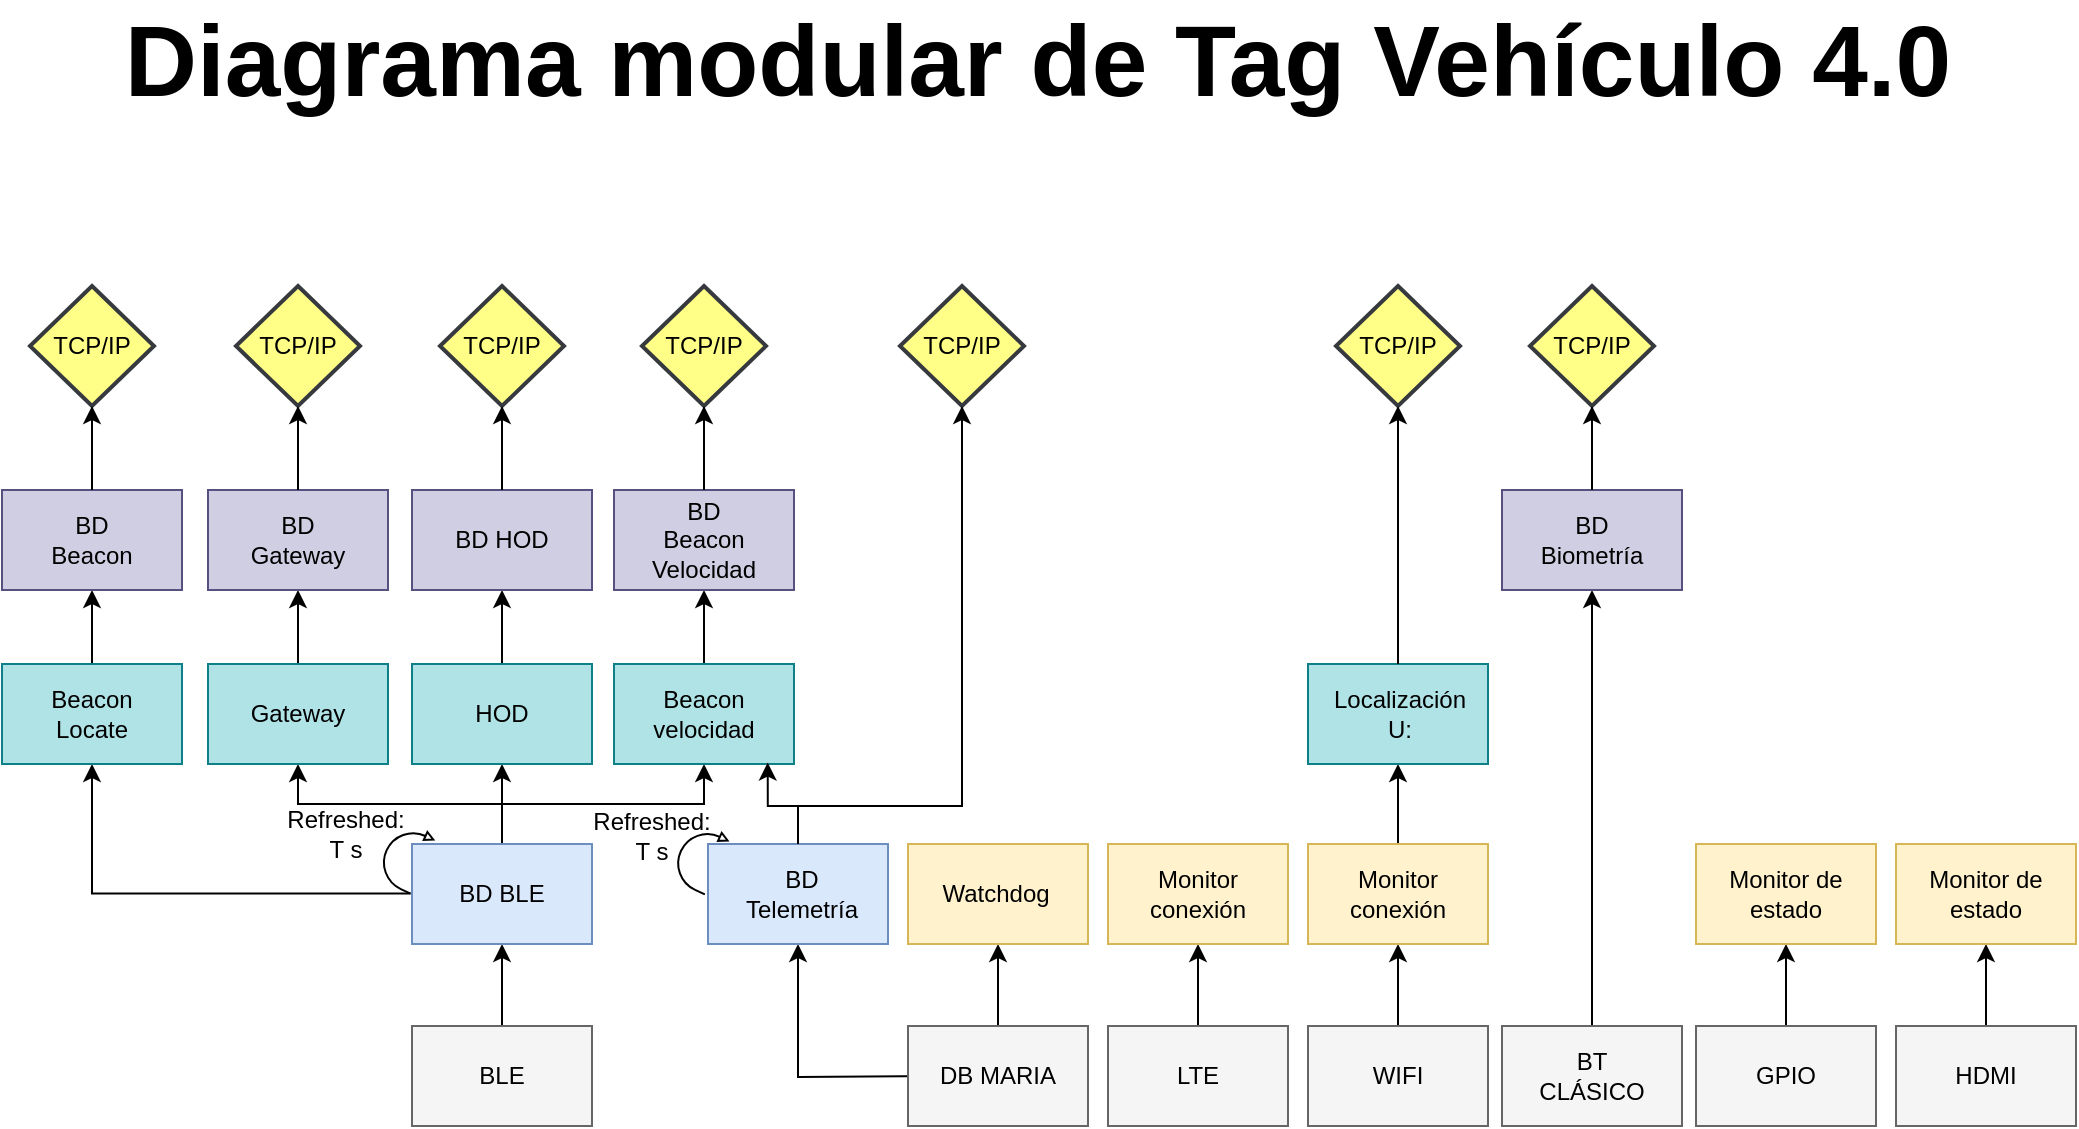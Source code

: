 <mxfile version="24.7.6">
  <diagram name="Página-1" id="RtHD7aoakG6yR8nzAqxL">
    <mxGraphModel dx="1386" dy="783" grid="1" gridSize="10" guides="1" tooltips="1" connect="1" arrows="1" fold="1" page="1" pageScale="1" pageWidth="1169" pageHeight="827" math="0" shadow="0">
      <root>
        <mxCell id="0" />
        <mxCell id="1" parent="0" />
        <mxCell id="BA8jbge-qnIZSc5oDuw1-29" style="edgeStyle=orthogonalEdgeStyle;rounded=0;orthogonalLoop=1;jettySize=auto;html=1;exitX=0.5;exitY=0;exitDx=0;exitDy=0;entryX=0.5;entryY=1;entryDx=0;entryDy=0;" parent="1" source="BA8jbge-qnIZSc5oDuw1-2" target="BA8jbge-qnIZSc5oDuw1-17" edge="1">
          <mxGeometry relative="1" as="geometry" />
        </mxCell>
        <mxCell id="BA8jbge-qnIZSc5oDuw1-2" value="" style="rounded=0;whiteSpace=wrap;html=1;fillColor=#f5f5f5;fontColor=#333333;strokeColor=#666666;" parent="1" vertex="1">
          <mxGeometry x="271" y="648" width="90" height="50" as="geometry" />
        </mxCell>
        <mxCell id="BA8jbge-qnIZSc5oDuw1-3" value="BLE" style="text;html=1;align=center;verticalAlign=middle;whiteSpace=wrap;rounded=0;" parent="1" vertex="1">
          <mxGeometry x="286" y="658" width="60" height="30" as="geometry" />
        </mxCell>
        <mxCell id="BA8jbge-qnIZSc5oDuw1-30" style="edgeStyle=orthogonalEdgeStyle;rounded=0;orthogonalLoop=1;jettySize=auto;html=1;exitX=0.5;exitY=0;exitDx=0;exitDy=0;entryX=0.5;entryY=1;entryDx=0;entryDy=0;" parent="1" source="BA8jbge-qnIZSc5oDuw1-6" target="BA8jbge-qnIZSc5oDuw1-19" edge="1">
          <mxGeometry relative="1" as="geometry" />
        </mxCell>
        <mxCell id="BA8jbge-qnIZSc5oDuw1-6" value="" style="rounded=0;whiteSpace=wrap;html=1;fillColor=#f5f5f5;fontColor=#333333;strokeColor=#666666;" parent="1" vertex="1">
          <mxGeometry x="619" y="648" width="90" height="50" as="geometry" />
        </mxCell>
        <mxCell id="BA8jbge-qnIZSc5oDuw1-7" value="LTE" style="text;html=1;align=center;verticalAlign=middle;whiteSpace=wrap;rounded=0;" parent="1" vertex="1">
          <mxGeometry x="634" y="658" width="60" height="30" as="geometry" />
        </mxCell>
        <mxCell id="BA8jbge-qnIZSc5oDuw1-31" style="edgeStyle=orthogonalEdgeStyle;rounded=0;orthogonalLoop=1;jettySize=auto;html=1;exitX=0.5;exitY=0;exitDx=0;exitDy=0;entryX=0.5;entryY=1;entryDx=0;entryDy=0;" parent="1" source="BA8jbge-qnIZSc5oDuw1-8" target="BA8jbge-qnIZSc5oDuw1-21" edge="1">
          <mxGeometry relative="1" as="geometry" />
        </mxCell>
        <mxCell id="BA8jbge-qnIZSc5oDuw1-8" value="" style="rounded=0;whiteSpace=wrap;html=1;fillColor=#f5f5f5;fontColor=#333333;strokeColor=#666666;" parent="1" vertex="1">
          <mxGeometry x="719" y="648" width="90" height="50" as="geometry" />
        </mxCell>
        <mxCell id="BA8jbge-qnIZSc5oDuw1-9" value="WIFI" style="text;html=1;align=center;verticalAlign=middle;whiteSpace=wrap;rounded=0;" parent="1" vertex="1">
          <mxGeometry x="734" y="658" width="60" height="30" as="geometry" />
        </mxCell>
        <mxCell id="BA8jbge-qnIZSc5oDuw1-32" style="edgeStyle=orthogonalEdgeStyle;rounded=0;orthogonalLoop=1;jettySize=auto;html=1;exitX=0.5;exitY=0;exitDx=0;exitDy=0;entryX=0.5;entryY=1;entryDx=0;entryDy=0;" parent="1" source="BA8jbge-qnIZSc5oDuw1-10" target="BA8jbge-qnIZSc5oDuw1-23" edge="1">
          <mxGeometry relative="1" as="geometry" />
        </mxCell>
        <mxCell id="BA8jbge-qnIZSc5oDuw1-10" value="" style="rounded=0;whiteSpace=wrap;html=1;fillColor=#f5f5f5;fontColor=#333333;strokeColor=#666666;" parent="1" vertex="1">
          <mxGeometry x="913" y="648" width="90" height="50" as="geometry" />
        </mxCell>
        <mxCell id="BA8jbge-qnIZSc5oDuw1-11" value="GPIO" style="text;html=1;align=center;verticalAlign=middle;whiteSpace=wrap;rounded=0;" parent="1" vertex="1">
          <mxGeometry x="928" y="658" width="60" height="30" as="geometry" />
        </mxCell>
        <mxCell id="BA8jbge-qnIZSc5oDuw1-33" style="edgeStyle=orthogonalEdgeStyle;rounded=0;orthogonalLoop=1;jettySize=auto;html=1;exitX=0.5;exitY=0;exitDx=0;exitDy=0;entryX=0.5;entryY=1;entryDx=0;entryDy=0;" parent="1" source="BA8jbge-qnIZSc5oDuw1-12" target="BA8jbge-qnIZSc5oDuw1-25" edge="1">
          <mxGeometry relative="1" as="geometry" />
        </mxCell>
        <mxCell id="BA8jbge-qnIZSc5oDuw1-12" value="" style="rounded=0;whiteSpace=wrap;html=1;fillColor=#f5f5f5;fontColor=#333333;strokeColor=#666666;" parent="1" vertex="1">
          <mxGeometry x="1013" y="648" width="90" height="50" as="geometry" />
        </mxCell>
        <mxCell id="BA8jbge-qnIZSc5oDuw1-13" value="HDMI" style="text;html=1;align=center;verticalAlign=middle;whiteSpace=wrap;rounded=0;" parent="1" vertex="1">
          <mxGeometry x="1028" y="658" width="60" height="30" as="geometry" />
        </mxCell>
        <mxCell id="BA8jbge-qnIZSc5oDuw1-35" style="edgeStyle=orthogonalEdgeStyle;rounded=0;orthogonalLoop=1;jettySize=auto;html=1;exitX=0.5;exitY=0;exitDx=0;exitDy=0;entryX=0.5;entryY=1;entryDx=0;entryDy=0;" parent="1" source="BA8jbge-qnIZSc5oDuw1-15" target="BA8jbge-qnIZSc5oDuw1-27" edge="1">
          <mxGeometry relative="1" as="geometry" />
        </mxCell>
        <mxCell id="BA8jbge-qnIZSc5oDuw1-116" style="edgeStyle=orthogonalEdgeStyle;rounded=0;orthogonalLoop=1;jettySize=auto;html=1;exitX=0;exitY=0.5;exitDx=0;exitDy=0;entryX=0.5;entryY=1;entryDx=0;entryDy=0;" parent="1" target="BA8jbge-qnIZSc5oDuw1-42" edge="1">
          <mxGeometry relative="1" as="geometry">
            <mxPoint x="534" y="673" as="sourcePoint" />
          </mxGeometry>
        </mxCell>
        <mxCell id="BA8jbge-qnIZSc5oDuw1-15" value="" style="rounded=0;whiteSpace=wrap;html=1;fillColor=#f5f5f5;fontColor=#333333;strokeColor=#666666;" parent="1" vertex="1">
          <mxGeometry x="519" y="648" width="90" height="50" as="geometry" />
        </mxCell>
        <mxCell id="BA8jbge-qnIZSc5oDuw1-16" value="DB MARIA" style="text;html=1;align=center;verticalAlign=middle;whiteSpace=wrap;rounded=0;" parent="1" vertex="1">
          <mxGeometry x="534" y="658" width="60" height="30" as="geometry" />
        </mxCell>
        <mxCell id="BA8jbge-qnIZSc5oDuw1-88" style="edgeStyle=orthogonalEdgeStyle;rounded=0;orthogonalLoop=1;jettySize=auto;html=1;exitX=0.5;exitY=0;exitDx=0;exitDy=0;entryX=0.5;entryY=1;entryDx=0;entryDy=0;" parent="1" source="BA8jbge-qnIZSc5oDuw1-17" target="BA8jbge-qnIZSc5oDuw1-76" edge="1">
          <mxGeometry relative="1" as="geometry" />
        </mxCell>
        <mxCell id="BA8jbge-qnIZSc5oDuw1-90" style="edgeStyle=orthogonalEdgeStyle;rounded=0;orthogonalLoop=1;jettySize=auto;html=1;exitX=0.5;exitY=0;exitDx=0;exitDy=0;entryX=0.5;entryY=1;entryDx=0;entryDy=0;" parent="1" source="BA8jbge-qnIZSc5oDuw1-17" target="BA8jbge-qnIZSc5oDuw1-83" edge="1">
          <mxGeometry relative="1" as="geometry" />
        </mxCell>
        <mxCell id="BA8jbge-qnIZSc5oDuw1-93" style="edgeStyle=orthogonalEdgeStyle;rounded=0;orthogonalLoop=1;jettySize=auto;html=1;exitX=0.5;exitY=0;exitDx=0;exitDy=0;entryX=0.5;entryY=1;entryDx=0;entryDy=0;" parent="1" source="BA8jbge-qnIZSc5oDuw1-17" target="BA8jbge-qnIZSc5oDuw1-91" edge="1">
          <mxGeometry relative="1" as="geometry" />
        </mxCell>
        <mxCell id="BA8jbge-qnIZSc5oDuw1-17" value="" style="rounded=0;whiteSpace=wrap;html=1;fillColor=#dae8fc;strokeColor=#6c8ebf;" parent="1" vertex="1">
          <mxGeometry x="271" y="557" width="90" height="50" as="geometry" />
        </mxCell>
        <mxCell id="BA8jbge-qnIZSc5oDuw1-18" value="BD BLE" style="text;html=1;align=center;verticalAlign=middle;whiteSpace=wrap;rounded=0;" parent="1" vertex="1">
          <mxGeometry x="286" y="567" width="60" height="30" as="geometry" />
        </mxCell>
        <mxCell id="BA8jbge-qnIZSc5oDuw1-19" value="" style="rounded=0;whiteSpace=wrap;html=1;fillColor=#fff2cc;strokeColor=#d6b656;" parent="1" vertex="1">
          <mxGeometry x="619" y="557" width="90" height="50" as="geometry" />
        </mxCell>
        <mxCell id="BA8jbge-qnIZSc5oDuw1-20" value="Monitor conexión" style="text;html=1;align=center;verticalAlign=middle;whiteSpace=wrap;rounded=0;" parent="1" vertex="1">
          <mxGeometry x="634" y="567" width="60" height="30" as="geometry" />
        </mxCell>
        <mxCell id="BA8jbge-qnIZSc5oDuw1-55" style="edgeStyle=orthogonalEdgeStyle;rounded=0;orthogonalLoop=1;jettySize=auto;html=1;exitX=0.5;exitY=0;exitDx=0;exitDy=0;entryX=0.5;entryY=1;entryDx=0;entryDy=0;" parent="1" source="BA8jbge-qnIZSc5oDuw1-21" target="BA8jbge-qnIZSc5oDuw1-54" edge="1">
          <mxGeometry relative="1" as="geometry" />
        </mxCell>
        <mxCell id="BA8jbge-qnIZSc5oDuw1-21" value="" style="rounded=0;whiteSpace=wrap;html=1;fillColor=#fff2cc;strokeColor=#d6b656;" parent="1" vertex="1">
          <mxGeometry x="719" y="557" width="90" height="50" as="geometry" />
        </mxCell>
        <mxCell id="BA8jbge-qnIZSc5oDuw1-22" value="Monitor conexión" style="text;html=1;align=center;verticalAlign=middle;whiteSpace=wrap;rounded=0;" parent="1" vertex="1">
          <mxGeometry x="734" y="567" width="60" height="30" as="geometry" />
        </mxCell>
        <mxCell id="BA8jbge-qnIZSc5oDuw1-23" value="" style="rounded=0;whiteSpace=wrap;html=1;fillColor=#fff2cc;strokeColor=#d6b656;" parent="1" vertex="1">
          <mxGeometry x="913" y="557" width="90" height="50" as="geometry" />
        </mxCell>
        <mxCell id="BA8jbge-qnIZSc5oDuw1-24" value="Monitor de estado" style="text;html=1;align=center;verticalAlign=middle;whiteSpace=wrap;rounded=0;" parent="1" vertex="1">
          <mxGeometry x="928" y="567" width="60" height="30" as="geometry" />
        </mxCell>
        <mxCell id="BA8jbge-qnIZSc5oDuw1-25" value="" style="rounded=0;whiteSpace=wrap;html=1;fillColor=#fff2cc;strokeColor=#d6b656;" parent="1" vertex="1">
          <mxGeometry x="1013" y="557" width="90" height="50" as="geometry" />
        </mxCell>
        <mxCell id="BA8jbge-qnIZSc5oDuw1-26" value="Monitor de estado" style="text;html=1;align=center;verticalAlign=middle;whiteSpace=wrap;rounded=0;" parent="1" vertex="1">
          <mxGeometry x="1028" y="567" width="60" height="30" as="geometry" />
        </mxCell>
        <mxCell id="BA8jbge-qnIZSc5oDuw1-27" value="" style="rounded=0;whiteSpace=wrap;html=1;fillColor=#fff2cc;strokeColor=#d6b656;" parent="1" vertex="1">
          <mxGeometry x="519" y="557" width="90" height="50" as="geometry" />
        </mxCell>
        <mxCell id="BA8jbge-qnIZSc5oDuw1-28" value="Watchdog" style="text;html=1;align=center;verticalAlign=middle;whiteSpace=wrap;rounded=0;" parent="1" vertex="1">
          <mxGeometry x="533" y="567" width="60" height="30" as="geometry" />
        </mxCell>
        <mxCell id="BA8jbge-qnIZSc5oDuw1-71" style="edgeStyle=orthogonalEdgeStyle;rounded=0;orthogonalLoop=1;jettySize=auto;html=1;exitX=0;exitY=0;exitDx=20;exitDy=31.48;exitPerimeter=0;entryX=0.5;entryY=1;entryDx=0;entryDy=0;" parent="1" source="BA8jbge-qnIZSc5oDuw1-38" target="BA8jbge-qnIZSc5oDuw1-60" edge="1">
          <mxGeometry relative="1" as="geometry">
            <Array as="points">
              <mxPoint x="111" y="582" />
            </Array>
          </mxGeometry>
        </mxCell>
        <mxCell id="BA8jbge-qnIZSc5oDuw1-38" value="" style="html=1;shadow=0;dashed=0;align=center;verticalAlign=middle;shape=mxgraph.arrows2.uTurnArrow;dy=0;arrowHead=4.41;dx2=4.26;rotation=25;" parent="1" vertex="1">
          <mxGeometry x="257.87" y="547.56" width="20" height="31.48" as="geometry" />
        </mxCell>
        <mxCell id="BA8jbge-qnIZSc5oDuw1-41" value="Refreshed:&lt;div&gt;T s&lt;/div&gt;" style="text;html=1;align=center;verticalAlign=middle;whiteSpace=wrap;rounded=0;" parent="1" vertex="1">
          <mxGeometry x="208" y="537" width="60" height="30" as="geometry" />
        </mxCell>
        <mxCell id="BA8jbge-qnIZSc5oDuw1-42" value="" style="rounded=0;whiteSpace=wrap;html=1;fillColor=#dae8fc;strokeColor=#6c8ebf;" parent="1" vertex="1">
          <mxGeometry x="419" y="557" width="90" height="50" as="geometry" />
        </mxCell>
        <mxCell id="BA8jbge-qnIZSc5oDuw1-43" value="BD Telemetría" style="text;html=1;align=center;verticalAlign=middle;whiteSpace=wrap;rounded=0;" parent="1" vertex="1">
          <mxGeometry x="436" y="567" width="60" height="30" as="geometry" />
        </mxCell>
        <mxCell id="BA8jbge-qnIZSc5oDuw1-45" value="TCP/IP" style="strokeWidth=2;html=1;shape=mxgraph.flowchart.decision;whiteSpace=wrap;fillColor=#ffff88;strokeColor=#36393d;" parent="1" vertex="1">
          <mxGeometry x="515" y="278" width="62" height="60" as="geometry" />
        </mxCell>
        <mxCell id="BA8jbge-qnIZSc5oDuw1-47" style="edgeStyle=orthogonalEdgeStyle;rounded=0;orthogonalLoop=1;jettySize=auto;html=1;exitX=0.5;exitY=0;exitDx=0;exitDy=0;entryX=0.5;entryY=1;entryDx=0;entryDy=0;" parent="1" source="BA8jbge-qnIZSc5oDuw1-48" target="BA8jbge-qnIZSc5oDuw1-50" edge="1">
          <mxGeometry relative="1" as="geometry" />
        </mxCell>
        <mxCell id="BA8jbge-qnIZSc5oDuw1-48" value="" style="rounded=0;whiteSpace=wrap;html=1;fillColor=#f5f5f5;fontColor=#333333;strokeColor=#666666;" parent="1" vertex="1">
          <mxGeometry x="816" y="648" width="90" height="50" as="geometry" />
        </mxCell>
        <mxCell id="BA8jbge-qnIZSc5oDuw1-49" value="BT CLÁSICO" style="text;html=1;align=center;verticalAlign=middle;whiteSpace=wrap;rounded=0;" parent="1" vertex="1">
          <mxGeometry x="831" y="658" width="60" height="30" as="geometry" />
        </mxCell>
        <mxCell id="BA8jbge-qnIZSc5oDuw1-50" value="" style="rounded=0;whiteSpace=wrap;html=1;fillColor=#d0cee2;strokeColor=#56517e;" parent="1" vertex="1">
          <mxGeometry x="816" y="380" width="90" height="50" as="geometry" />
        </mxCell>
        <mxCell id="BA8jbge-qnIZSc5oDuw1-51" value="BD Biometría" style="text;html=1;align=center;verticalAlign=middle;whiteSpace=wrap;rounded=0;" parent="1" vertex="1">
          <mxGeometry x="831" y="390" width="60" height="30" as="geometry" />
        </mxCell>
        <mxCell id="BA8jbge-qnIZSc5oDuw1-52" value="TCP/IP" style="strokeWidth=2;html=1;shape=mxgraph.flowchart.decision;whiteSpace=wrap;fillColor=#ffff88;strokeColor=#36393d;" parent="1" vertex="1">
          <mxGeometry x="830" y="278" width="62" height="60" as="geometry" />
        </mxCell>
        <mxCell id="BA8jbge-qnIZSc5oDuw1-53" style="edgeStyle=orthogonalEdgeStyle;rounded=0;orthogonalLoop=1;jettySize=auto;html=1;exitX=0.5;exitY=0;exitDx=0;exitDy=0;entryX=0.5;entryY=1;entryDx=0;entryDy=0;entryPerimeter=0;" parent="1" source="BA8jbge-qnIZSc5oDuw1-50" target="BA8jbge-qnIZSc5oDuw1-52" edge="1">
          <mxGeometry relative="1" as="geometry" />
        </mxCell>
        <mxCell id="BA8jbge-qnIZSc5oDuw1-54" value="" style="rounded=0;whiteSpace=wrap;html=1;fillColor=#b0e3e6;strokeColor=#0e8088;" parent="1" vertex="1">
          <mxGeometry x="719" y="467" width="90" height="50" as="geometry" />
        </mxCell>
        <mxCell id="BA8jbge-qnIZSc5oDuw1-56" value="Localización&lt;div&gt;U:&lt;/div&gt;" style="text;html=1;align=center;verticalAlign=middle;whiteSpace=wrap;rounded=0;" parent="1" vertex="1">
          <mxGeometry x="734" y="477" width="62" height="30" as="geometry" />
        </mxCell>
        <mxCell id="BA8jbge-qnIZSc5oDuw1-57" value="TCP/IP" style="strokeWidth=2;html=1;shape=mxgraph.flowchart.decision;whiteSpace=wrap;fillColor=#ffff88;strokeColor=#36393d;" parent="1" vertex="1">
          <mxGeometry x="733" y="278" width="62" height="60" as="geometry" />
        </mxCell>
        <mxCell id="BA8jbge-qnIZSc5oDuw1-58" style="edgeStyle=orthogonalEdgeStyle;rounded=0;orthogonalLoop=1;jettySize=auto;html=1;exitX=0.5;exitY=0;exitDx=0;exitDy=0;entryX=0.5;entryY=1;entryDx=0;entryDy=0;entryPerimeter=0;" parent="1" source="BA8jbge-qnIZSc5oDuw1-54" target="BA8jbge-qnIZSc5oDuw1-57" edge="1">
          <mxGeometry relative="1" as="geometry" />
        </mxCell>
        <mxCell id="BA8jbge-qnIZSc5oDuw1-75" style="edgeStyle=orthogonalEdgeStyle;rounded=0;orthogonalLoop=1;jettySize=auto;html=1;exitX=0.5;exitY=0;exitDx=0;exitDy=0;entryX=0.5;entryY=1;entryDx=0;entryDy=0;" parent="1" source="BA8jbge-qnIZSc5oDuw1-60" target="BA8jbge-qnIZSc5oDuw1-63" edge="1">
          <mxGeometry relative="1" as="geometry" />
        </mxCell>
        <mxCell id="BA8jbge-qnIZSc5oDuw1-60" value="" style="rounded=0;whiteSpace=wrap;html=1;fillColor=#b0e3e6;strokeColor=#0e8088;" parent="1" vertex="1">
          <mxGeometry x="66" y="467" width="90" height="50" as="geometry" />
        </mxCell>
        <mxCell id="BA8jbge-qnIZSc5oDuw1-61" value="Beacon Locate" style="text;html=1;align=center;verticalAlign=middle;whiteSpace=wrap;rounded=0;" parent="1" vertex="1">
          <mxGeometry x="80" y="477" width="62" height="30" as="geometry" />
        </mxCell>
        <mxCell id="BA8jbge-qnIZSc5oDuw1-63" value="" style="rounded=0;whiteSpace=wrap;html=1;fillColor=#d0cee2;strokeColor=#56517e;" parent="1" vertex="1">
          <mxGeometry x="66" y="380" width="90" height="50" as="geometry" />
        </mxCell>
        <mxCell id="BA8jbge-qnIZSc5oDuw1-66" value="BD Beacon" style="text;html=1;align=center;verticalAlign=middle;whiteSpace=wrap;rounded=0;" parent="1" vertex="1">
          <mxGeometry x="80" y="390" width="62" height="30" as="geometry" />
        </mxCell>
        <mxCell id="BA8jbge-qnIZSc5oDuw1-67" value="TCP/IP" style="strokeWidth=2;html=1;shape=mxgraph.flowchart.decision;whiteSpace=wrap;fillColor=#ffff88;strokeColor=#36393d;" parent="1" vertex="1">
          <mxGeometry x="80" y="278" width="62" height="60" as="geometry" />
        </mxCell>
        <mxCell id="BA8jbge-qnIZSc5oDuw1-73" style="edgeStyle=orthogonalEdgeStyle;rounded=0;orthogonalLoop=1;jettySize=auto;html=1;exitX=0.5;exitY=0;exitDx=0;exitDy=0;entryX=0.5;entryY=1;entryDx=0;entryDy=0;entryPerimeter=0;" parent="1" source="BA8jbge-qnIZSc5oDuw1-63" target="BA8jbge-qnIZSc5oDuw1-67" edge="1">
          <mxGeometry relative="1" as="geometry" />
        </mxCell>
        <mxCell id="BA8jbge-qnIZSc5oDuw1-82" style="edgeStyle=orthogonalEdgeStyle;rounded=0;orthogonalLoop=1;jettySize=auto;html=1;exitX=0.5;exitY=0;exitDx=0;exitDy=0;entryX=0.5;entryY=1;entryDx=0;entryDy=0;" parent="1" source="BA8jbge-qnIZSc5oDuw1-76" target="BA8jbge-qnIZSc5oDuw1-80" edge="1">
          <mxGeometry relative="1" as="geometry" />
        </mxCell>
        <mxCell id="BA8jbge-qnIZSc5oDuw1-76" value="" style="rounded=0;whiteSpace=wrap;html=1;fillColor=#b0e3e6;strokeColor=#0e8088;" parent="1" vertex="1">
          <mxGeometry x="169" y="467" width="90" height="50" as="geometry" />
        </mxCell>
        <mxCell id="BA8jbge-qnIZSc5oDuw1-77" value="Gateway" style="text;html=1;align=center;verticalAlign=middle;whiteSpace=wrap;rounded=0;" parent="1" vertex="1">
          <mxGeometry x="183" y="477" width="62" height="30" as="geometry" />
        </mxCell>
        <mxCell id="BA8jbge-qnIZSc5oDuw1-80" value="" style="rounded=0;whiteSpace=wrap;html=1;fillColor=#d0cee2;strokeColor=#56517e;" parent="1" vertex="1">
          <mxGeometry x="169" y="380" width="90" height="50" as="geometry" />
        </mxCell>
        <mxCell id="BA8jbge-qnIZSc5oDuw1-81" value="BD Gateway" style="text;html=1;align=center;verticalAlign=middle;whiteSpace=wrap;rounded=0;" parent="1" vertex="1">
          <mxGeometry x="183" y="390" width="62" height="30" as="geometry" />
        </mxCell>
        <mxCell id="BA8jbge-qnIZSc5oDuw1-106" style="edgeStyle=orthogonalEdgeStyle;rounded=0;orthogonalLoop=1;jettySize=auto;html=1;exitX=0.5;exitY=0;exitDx=0;exitDy=0;entryX=0.5;entryY=1;entryDx=0;entryDy=0;" parent="1" source="BA8jbge-qnIZSc5oDuw1-83" target="BA8jbge-qnIZSc5oDuw1-104" edge="1">
          <mxGeometry relative="1" as="geometry" />
        </mxCell>
        <mxCell id="BA8jbge-qnIZSc5oDuw1-83" value="" style="rounded=0;whiteSpace=wrap;html=1;fillColor=#b0e3e6;strokeColor=#0e8088;" parent="1" vertex="1">
          <mxGeometry x="271" y="467" width="90" height="50" as="geometry" />
        </mxCell>
        <mxCell id="BA8jbge-qnIZSc5oDuw1-84" value="HOD" style="text;html=1;align=center;verticalAlign=middle;whiteSpace=wrap;rounded=0;" parent="1" vertex="1">
          <mxGeometry x="285" y="477" width="62" height="30" as="geometry" />
        </mxCell>
        <mxCell id="BA8jbge-qnIZSc5oDuw1-98" style="edgeStyle=orthogonalEdgeStyle;rounded=0;orthogonalLoop=1;jettySize=auto;html=1;exitX=0.5;exitY=0;exitDx=0;exitDy=0;entryX=0.5;entryY=1;entryDx=0;entryDy=0;" parent="1" source="BA8jbge-qnIZSc5oDuw1-91" target="BA8jbge-qnIZSc5oDuw1-95" edge="1">
          <mxGeometry relative="1" as="geometry" />
        </mxCell>
        <mxCell id="BA8jbge-qnIZSc5oDuw1-91" value="" style="rounded=0;whiteSpace=wrap;html=1;fillColor=#b0e3e6;strokeColor=#0e8088;" parent="1" vertex="1">
          <mxGeometry x="372" y="467" width="90" height="50" as="geometry" />
        </mxCell>
        <mxCell id="BA8jbge-qnIZSc5oDuw1-92" value="Beacon velocidad" style="text;html=1;align=center;verticalAlign=middle;whiteSpace=wrap;rounded=0;" parent="1" vertex="1">
          <mxGeometry x="386" y="477" width="62" height="30" as="geometry" />
        </mxCell>
        <mxCell id="BA8jbge-qnIZSc5oDuw1-95" value="" style="rounded=0;whiteSpace=wrap;html=1;fillColor=#d0cee2;strokeColor=#56517e;" parent="1" vertex="1">
          <mxGeometry x="372" y="380" width="90" height="50" as="geometry" />
        </mxCell>
        <mxCell id="BA8jbge-qnIZSc5oDuw1-96" value="BD Beacon Velocidad" style="text;html=1;align=center;verticalAlign=middle;whiteSpace=wrap;rounded=0;" parent="1" vertex="1">
          <mxGeometry x="386" y="390" width="62" height="30" as="geometry" />
        </mxCell>
        <mxCell id="BA8jbge-qnIZSc5oDuw1-102" value="" style="html=1;shadow=0;dashed=0;align=center;verticalAlign=middle;shape=mxgraph.arrows2.uTurnArrow;dy=0;arrowHead=4.41;dx2=4.26;rotation=25;" parent="1" vertex="1">
          <mxGeometry x="405" y="548" width="20" height="31.48" as="geometry" />
        </mxCell>
        <mxCell id="BA8jbge-qnIZSc5oDuw1-103" value="Refreshed:&lt;div&gt;T s&lt;/div&gt;" style="text;html=1;align=center;verticalAlign=middle;whiteSpace=wrap;rounded=0;" parent="1" vertex="1">
          <mxGeometry x="361" y="538" width="60" height="30" as="geometry" />
        </mxCell>
        <mxCell id="BA8jbge-qnIZSc5oDuw1-104" value="" style="rounded=0;whiteSpace=wrap;html=1;fillColor=#d0cee2;strokeColor=#56517e;" parent="1" vertex="1">
          <mxGeometry x="271" y="380" width="90" height="50" as="geometry" />
        </mxCell>
        <mxCell id="BA8jbge-qnIZSc5oDuw1-105" value="BD HOD" style="text;html=1;align=center;verticalAlign=middle;whiteSpace=wrap;rounded=0;" parent="1" vertex="1">
          <mxGeometry x="285" y="390" width="62" height="30" as="geometry" />
        </mxCell>
        <mxCell id="BA8jbge-qnIZSc5oDuw1-107" value="TCP/IP" style="strokeWidth=2;html=1;shape=mxgraph.flowchart.decision;whiteSpace=wrap;fillColor=#ffff88;strokeColor=#36393d;" parent="1" vertex="1">
          <mxGeometry x="183" y="278" width="62" height="60" as="geometry" />
        </mxCell>
        <mxCell id="BA8jbge-qnIZSc5oDuw1-108" style="edgeStyle=orthogonalEdgeStyle;rounded=0;orthogonalLoop=1;jettySize=auto;html=1;exitX=0.5;exitY=0;exitDx=0;exitDy=0;entryX=0.5;entryY=1;entryDx=0;entryDy=0;entryPerimeter=0;" parent="1" source="BA8jbge-qnIZSc5oDuw1-80" target="BA8jbge-qnIZSc5oDuw1-107" edge="1">
          <mxGeometry relative="1" as="geometry" />
        </mxCell>
        <mxCell id="BA8jbge-qnIZSc5oDuw1-109" value="TCP/IP" style="strokeWidth=2;html=1;shape=mxgraph.flowchart.decision;whiteSpace=wrap;fillColor=#ffff88;strokeColor=#36393d;" parent="1" vertex="1">
          <mxGeometry x="285" y="278" width="62" height="60" as="geometry" />
        </mxCell>
        <mxCell id="BA8jbge-qnIZSc5oDuw1-110" style="edgeStyle=orthogonalEdgeStyle;rounded=0;orthogonalLoop=1;jettySize=auto;html=1;exitX=0.5;exitY=0;exitDx=0;exitDy=0;entryX=0.5;entryY=1;entryDx=0;entryDy=0;entryPerimeter=0;" parent="1" source="BA8jbge-qnIZSc5oDuw1-104" target="BA8jbge-qnIZSc5oDuw1-109" edge="1">
          <mxGeometry relative="1" as="geometry" />
        </mxCell>
        <mxCell id="BA8jbge-qnIZSc5oDuw1-111" value="TCP/IP" style="strokeWidth=2;html=1;shape=mxgraph.flowchart.decision;whiteSpace=wrap;fillColor=#ffff88;strokeColor=#36393d;" parent="1" vertex="1">
          <mxGeometry x="386" y="278" width="62" height="60" as="geometry" />
        </mxCell>
        <mxCell id="BA8jbge-qnIZSc5oDuw1-112" style="edgeStyle=orthogonalEdgeStyle;rounded=0;orthogonalLoop=1;jettySize=auto;html=1;exitX=0.5;exitY=0;exitDx=0;exitDy=0;entryX=0.5;entryY=1;entryDx=0;entryDy=0;entryPerimeter=0;" parent="1" source="BA8jbge-qnIZSc5oDuw1-95" target="BA8jbge-qnIZSc5oDuw1-111" edge="1">
          <mxGeometry relative="1" as="geometry" />
        </mxCell>
        <mxCell id="BA8jbge-qnIZSc5oDuw1-113" value="Diagrama modular de Tag Vehículo 4.0" style="text;html=1;align=center;verticalAlign=middle;whiteSpace=wrap;rounded=0;fontSize=50;fontStyle=1" parent="1" vertex="1">
          <mxGeometry x="89" y="140" width="990" height="50" as="geometry" />
        </mxCell>
        <mxCell id="BA8jbge-qnIZSc5oDuw1-117" style="edgeStyle=orthogonalEdgeStyle;rounded=0;orthogonalLoop=1;jettySize=auto;html=1;exitX=0.5;exitY=0;exitDx=0;exitDy=0;entryX=0.854;entryY=0.986;entryDx=0;entryDy=0;entryPerimeter=0;" parent="1" source="BA8jbge-qnIZSc5oDuw1-42" target="BA8jbge-qnIZSc5oDuw1-91" edge="1">
          <mxGeometry relative="1" as="geometry">
            <Array as="points">
              <mxPoint x="464" y="538" />
              <mxPoint x="449" y="538" />
            </Array>
          </mxGeometry>
        </mxCell>
        <mxCell id="BA8jbge-qnIZSc5oDuw1-118" style="edgeStyle=orthogonalEdgeStyle;rounded=0;orthogonalLoop=1;jettySize=auto;html=1;exitX=0.5;exitY=0;exitDx=0;exitDy=0;entryX=0.5;entryY=1;entryDx=0;entryDy=0;entryPerimeter=0;" parent="1" source="BA8jbge-qnIZSc5oDuw1-42" target="BA8jbge-qnIZSc5oDuw1-45" edge="1">
          <mxGeometry relative="1" as="geometry">
            <Array as="points">
              <mxPoint x="464" y="538" />
              <mxPoint x="546" y="538" />
            </Array>
          </mxGeometry>
        </mxCell>
      </root>
    </mxGraphModel>
  </diagram>
</mxfile>
